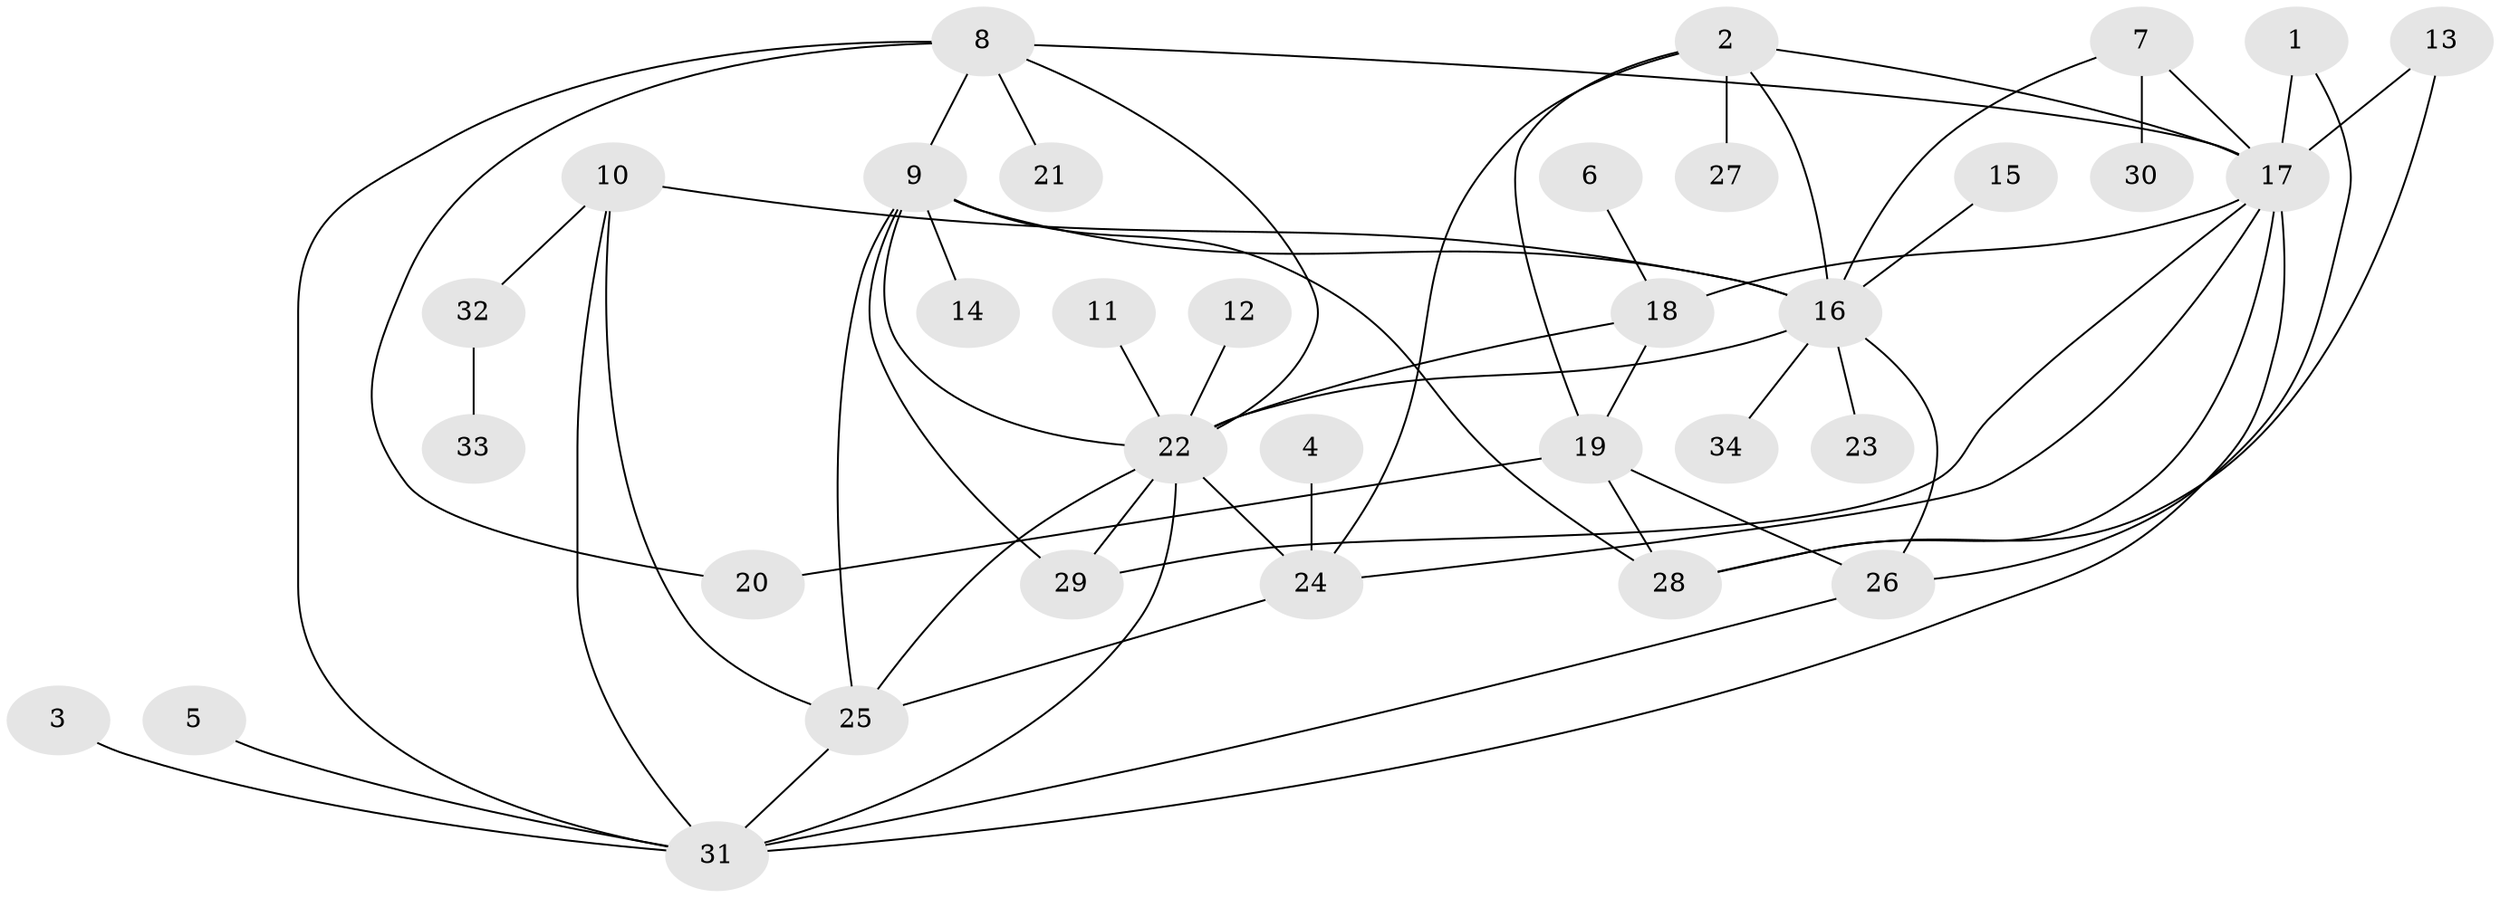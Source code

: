 // original degree distribution, {2: 0.19117647058823528, 10: 0.014705882352941176, 12: 0.014705882352941176, 3: 0.14705882352941177, 14: 0.014705882352941176, 9: 0.029411764705882353, 7: 0.04411764705882353, 6: 0.014705882352941176, 4: 0.07352941176470588, 1: 0.45588235294117646}
// Generated by graph-tools (version 1.1) at 2025/01/03/09/25 03:01:54]
// undirected, 34 vertices, 57 edges
graph export_dot {
graph [start="1"]
  node [color=gray90,style=filled];
  1;
  2;
  3;
  4;
  5;
  6;
  7;
  8;
  9;
  10;
  11;
  12;
  13;
  14;
  15;
  16;
  17;
  18;
  19;
  20;
  21;
  22;
  23;
  24;
  25;
  26;
  27;
  28;
  29;
  30;
  31;
  32;
  33;
  34;
  1 -- 17 [weight=1.0];
  1 -- 26 [weight=1.0];
  2 -- 16 [weight=1.0];
  2 -- 17 [weight=1.0];
  2 -- 19 [weight=1.0];
  2 -- 24 [weight=1.0];
  2 -- 27 [weight=1.0];
  3 -- 31 [weight=1.0];
  4 -- 24 [weight=1.0];
  5 -- 31 [weight=1.0];
  6 -- 18 [weight=1.0];
  7 -- 16 [weight=1.0];
  7 -- 17 [weight=1.0];
  7 -- 30 [weight=1.0];
  8 -- 9 [weight=1.0];
  8 -- 17 [weight=1.0];
  8 -- 20 [weight=1.0];
  8 -- 21 [weight=1.0];
  8 -- 22 [weight=1.0];
  8 -- 31 [weight=1.0];
  9 -- 14 [weight=1.0];
  9 -- 16 [weight=1.0];
  9 -- 22 [weight=1.0];
  9 -- 25 [weight=1.0];
  9 -- 28 [weight=1.0];
  9 -- 29 [weight=1.0];
  10 -- 16 [weight=1.0];
  10 -- 25 [weight=1.0];
  10 -- 31 [weight=1.0];
  10 -- 32 [weight=1.0];
  11 -- 22 [weight=1.0];
  12 -- 22 [weight=1.0];
  13 -- 17 [weight=1.0];
  13 -- 28 [weight=1.0];
  15 -- 16 [weight=1.0];
  16 -- 22 [weight=1.0];
  16 -- 23 [weight=1.0];
  16 -- 26 [weight=1.0];
  16 -- 34 [weight=1.0];
  17 -- 18 [weight=2.0];
  17 -- 24 [weight=1.0];
  17 -- 28 [weight=1.0];
  17 -- 29 [weight=1.0];
  17 -- 31 [weight=1.0];
  18 -- 19 [weight=1.0];
  18 -- 22 [weight=1.0];
  19 -- 20 [weight=1.0];
  19 -- 26 [weight=1.0];
  19 -- 28 [weight=1.0];
  22 -- 24 [weight=1.0];
  22 -- 25 [weight=1.0];
  22 -- 29 [weight=1.0];
  22 -- 31 [weight=1.0];
  24 -- 25 [weight=1.0];
  25 -- 31 [weight=1.0];
  26 -- 31 [weight=1.0];
  32 -- 33 [weight=1.0];
}
